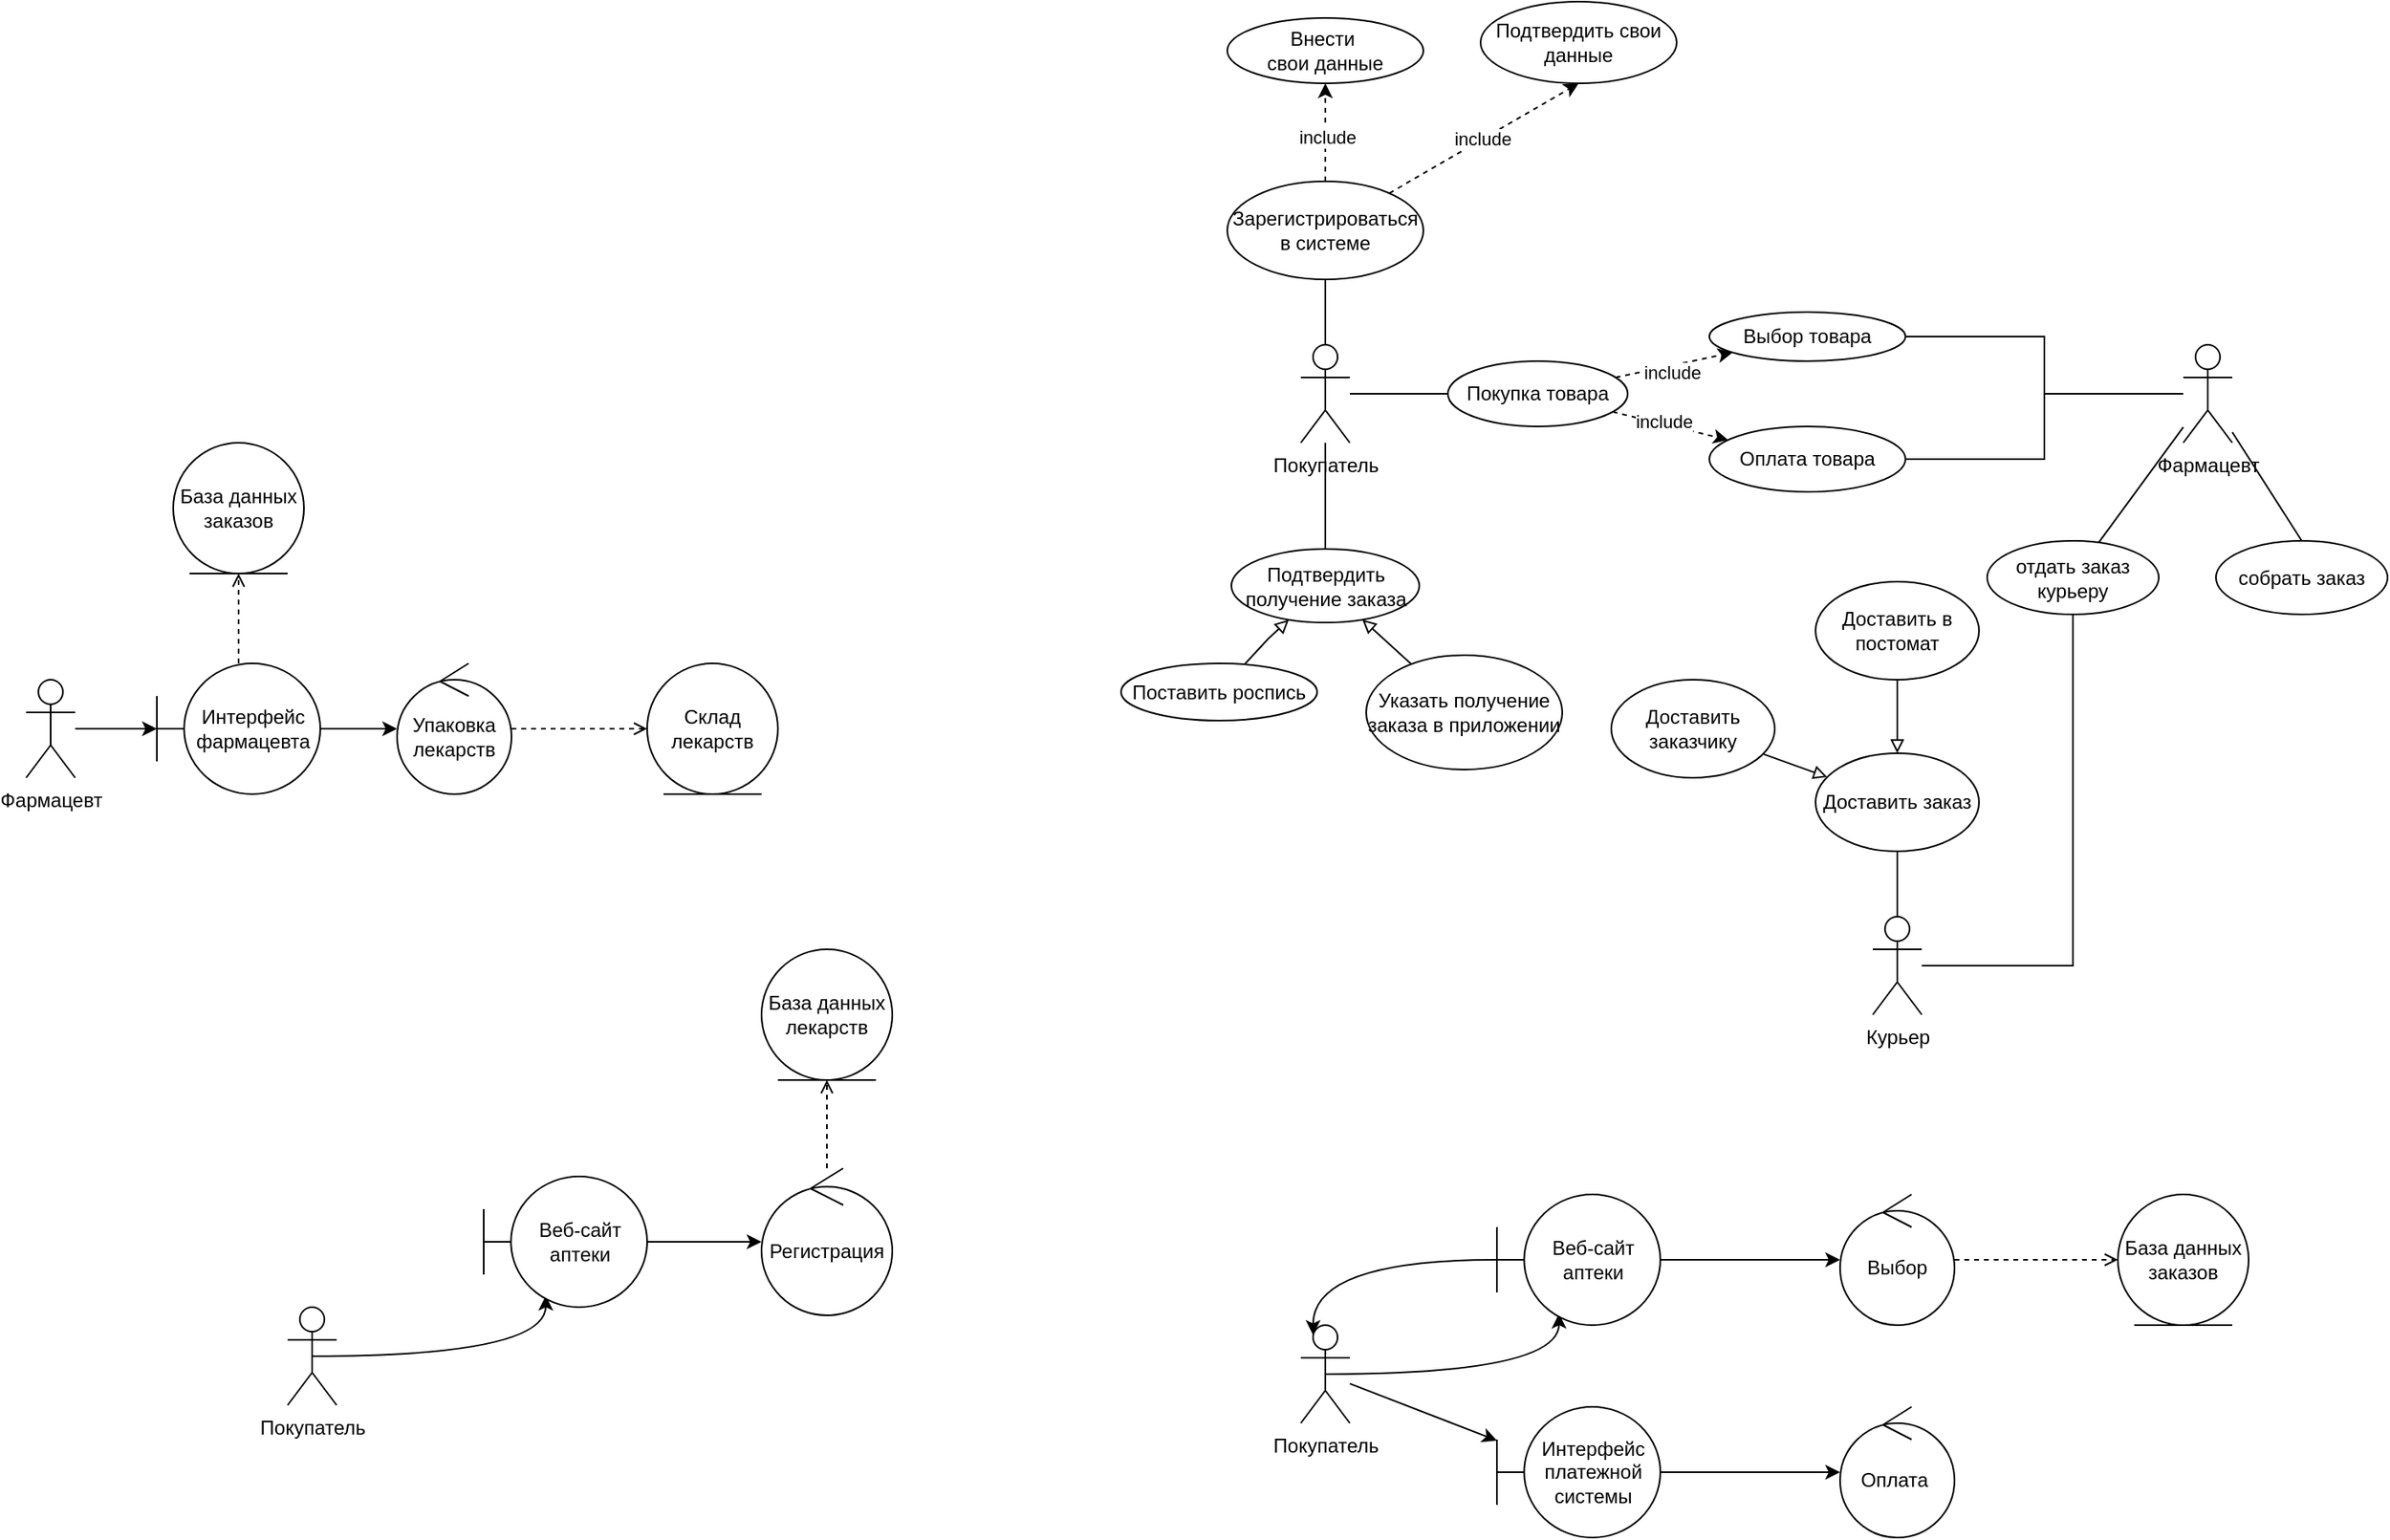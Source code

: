 <mxfile version="26.0.16">
  <diagram name="Страница — 1" id="uza6zx2osNy5zMwyRtOy">
    <mxGraphModel dx="2901" dy="1098" grid="1" gridSize="10" guides="1" tooltips="1" connect="1" arrows="1" fold="1" page="1" pageScale="1" pageWidth="827" pageHeight="1169" math="0" shadow="0">
      <root>
        <mxCell id="0" />
        <mxCell id="1" parent="0" />
        <mxCell id="WZbuDvfm6mthvh1UUIn4-1" style="edgeStyle=orthogonalEdgeStyle;rounded=0;orthogonalLoop=1;jettySize=auto;html=1;entryX=0.5;entryY=1;entryDx=0;entryDy=0;endArrow=none;startFill=0;" edge="1" parent="1" source="WZbuDvfm6mthvh1UUIn4-4" target="WZbuDvfm6mthvh1UUIn4-9">
          <mxGeometry relative="1" as="geometry" />
        </mxCell>
        <mxCell id="WZbuDvfm6mthvh1UUIn4-2" style="edgeStyle=orthogonalEdgeStyle;rounded=0;orthogonalLoop=1;jettySize=auto;html=1;endArrow=none;startFill=0;" edge="1" parent="1" source="WZbuDvfm6mthvh1UUIn4-4" target="WZbuDvfm6mthvh1UUIn4-16">
          <mxGeometry relative="1" as="geometry" />
        </mxCell>
        <mxCell id="WZbuDvfm6mthvh1UUIn4-3" style="edgeStyle=orthogonalEdgeStyle;rounded=0;orthogonalLoop=1;jettySize=auto;html=1;entryX=0.5;entryY=0;entryDx=0;entryDy=0;endArrow=none;startFill=0;" edge="1" parent="1" source="WZbuDvfm6mthvh1UUIn4-4" target="WZbuDvfm6mthvh1UUIn4-29">
          <mxGeometry relative="1" as="geometry" />
        </mxCell>
        <mxCell id="WZbuDvfm6mthvh1UUIn4-4" value="Покупатель" style="shape=umlActor;verticalLabelPosition=bottom;verticalAlign=top;html=1;outlineConnect=0;" vertex="1" parent="1">
          <mxGeometry x="140" y="420" width="30" height="60" as="geometry" />
        </mxCell>
        <mxCell id="WZbuDvfm6mthvh1UUIn4-5" style="edgeStyle=orthogonalEdgeStyle;rounded=0;orthogonalLoop=1;jettySize=auto;html=1;entryX=0.5;entryY=1;entryDx=0;entryDy=0;dashed=1;" edge="1" parent="1" source="WZbuDvfm6mthvh1UUIn4-9" target="WZbuDvfm6mthvh1UUIn4-10">
          <mxGeometry relative="1" as="geometry" />
        </mxCell>
        <mxCell id="WZbuDvfm6mthvh1UUIn4-6" value="include" style="edgeLabel;html=1;align=center;verticalAlign=middle;resizable=0;points=[];" vertex="1" connectable="0" parent="WZbuDvfm6mthvh1UUIn4-5">
          <mxGeometry x="-0.083" y="-1" relative="1" as="geometry">
            <mxPoint as="offset" />
          </mxGeometry>
        </mxCell>
        <mxCell id="WZbuDvfm6mthvh1UUIn4-7" style="rounded=0;orthogonalLoop=1;jettySize=auto;html=1;entryX=0.5;entryY=1;entryDx=0;entryDy=0;dashed=1;" edge="1" parent="1" source="WZbuDvfm6mthvh1UUIn4-9" target="WZbuDvfm6mthvh1UUIn4-11">
          <mxGeometry relative="1" as="geometry" />
        </mxCell>
        <mxCell id="WZbuDvfm6mthvh1UUIn4-8" value="include" style="edgeLabel;html=1;align=center;verticalAlign=middle;resizable=0;points=[];" vertex="1" connectable="0" parent="WZbuDvfm6mthvh1UUIn4-7">
          <mxGeometry x="-0.017" relative="1" as="geometry">
            <mxPoint as="offset" />
          </mxGeometry>
        </mxCell>
        <mxCell id="WZbuDvfm6mthvh1UUIn4-9" value="Зарегистрироваться в системе" style="ellipse;whiteSpace=wrap;html=1;" vertex="1" parent="1">
          <mxGeometry x="95" y="320" width="120" height="60" as="geometry" />
        </mxCell>
        <mxCell id="WZbuDvfm6mthvh1UUIn4-10" value="Внести&amp;nbsp;&lt;div&gt;свои данные&lt;/div&gt;" style="ellipse;whiteSpace=wrap;html=1;" vertex="1" parent="1">
          <mxGeometry x="95" y="220" width="120" height="40" as="geometry" />
        </mxCell>
        <mxCell id="WZbuDvfm6mthvh1UUIn4-11" value="Подтвердить свои данные" style="ellipse;whiteSpace=wrap;html=1;" vertex="1" parent="1">
          <mxGeometry x="250" y="210" width="120" height="50" as="geometry" />
        </mxCell>
        <mxCell id="WZbuDvfm6mthvh1UUIn4-12" style="rounded=0;orthogonalLoop=1;jettySize=auto;html=1;dashed=1;" edge="1" parent="1" source="WZbuDvfm6mthvh1UUIn4-16" target="WZbuDvfm6mthvh1UUIn4-20">
          <mxGeometry relative="1" as="geometry" />
        </mxCell>
        <mxCell id="WZbuDvfm6mthvh1UUIn4-13" value="include" style="edgeLabel;html=1;align=center;verticalAlign=middle;resizable=0;points=[];" vertex="1" connectable="0" parent="WZbuDvfm6mthvh1UUIn4-12">
          <mxGeometry x="-0.153" y="2" relative="1" as="geometry">
            <mxPoint as="offset" />
          </mxGeometry>
        </mxCell>
        <mxCell id="WZbuDvfm6mthvh1UUIn4-14" style="rounded=0;orthogonalLoop=1;jettySize=auto;html=1;dashed=1;" edge="1" parent="1" source="WZbuDvfm6mthvh1UUIn4-16" target="WZbuDvfm6mthvh1UUIn4-18">
          <mxGeometry relative="1" as="geometry" />
        </mxCell>
        <mxCell id="WZbuDvfm6mthvh1UUIn4-15" value="include" style="edgeLabel;html=1;align=center;verticalAlign=middle;resizable=0;points=[];" vertex="1" connectable="0" parent="WZbuDvfm6mthvh1UUIn4-14">
          <mxGeometry x="-0.064" y="-4" relative="1" as="geometry">
            <mxPoint as="offset" />
          </mxGeometry>
        </mxCell>
        <mxCell id="WZbuDvfm6mthvh1UUIn4-16" value="Покупка товара" style="ellipse;whiteSpace=wrap;html=1;" vertex="1" parent="1">
          <mxGeometry x="230" y="430" width="110" height="40" as="geometry" />
        </mxCell>
        <mxCell id="WZbuDvfm6mthvh1UUIn4-17" style="edgeStyle=orthogonalEdgeStyle;rounded=0;orthogonalLoop=1;jettySize=auto;html=1;endArrow=none;startFill=0;" edge="1" parent="1" source="WZbuDvfm6mthvh1UUIn4-18" target="WZbuDvfm6mthvh1UUIn4-23">
          <mxGeometry relative="1" as="geometry" />
        </mxCell>
        <mxCell id="WZbuDvfm6mthvh1UUIn4-18" value="Выбор товара" style="ellipse;whiteSpace=wrap;html=1;" vertex="1" parent="1">
          <mxGeometry x="390" y="400" width="120" height="30" as="geometry" />
        </mxCell>
        <mxCell id="WZbuDvfm6mthvh1UUIn4-19" style="edgeStyle=orthogonalEdgeStyle;rounded=0;orthogonalLoop=1;jettySize=auto;html=1;endArrow=none;startFill=0;" edge="1" parent="1" source="WZbuDvfm6mthvh1UUIn4-20" target="WZbuDvfm6mthvh1UUIn4-23">
          <mxGeometry relative="1" as="geometry" />
        </mxCell>
        <mxCell id="WZbuDvfm6mthvh1UUIn4-20" value="Оплата товара" style="ellipse;whiteSpace=wrap;html=1;" vertex="1" parent="1">
          <mxGeometry x="390" y="470" width="120" height="40" as="geometry" />
        </mxCell>
        <mxCell id="WZbuDvfm6mthvh1UUIn4-21" style="rounded=0;orthogonalLoop=1;jettySize=auto;html=1;entryX=0.5;entryY=0;entryDx=0;entryDy=0;endArrow=none;startFill=0;" edge="1" parent="1" source="WZbuDvfm6mthvh1UUIn4-23" target="WZbuDvfm6mthvh1UUIn4-26">
          <mxGeometry relative="1" as="geometry" />
        </mxCell>
        <mxCell id="WZbuDvfm6mthvh1UUIn4-22" style="rounded=0;orthogonalLoop=1;jettySize=auto;html=1;endArrow=none;startFill=0;" edge="1" parent="1" source="WZbuDvfm6mthvh1UUIn4-23" target="WZbuDvfm6mthvh1UUIn4-28">
          <mxGeometry relative="1" as="geometry" />
        </mxCell>
        <mxCell id="WZbuDvfm6mthvh1UUIn4-23" value="Фармацевт" style="shape=umlActor;verticalLabelPosition=bottom;verticalAlign=top;html=1;outlineConnect=0;" vertex="1" parent="1">
          <mxGeometry x="680" y="420" width="30" height="60" as="geometry" />
        </mxCell>
        <mxCell id="WZbuDvfm6mthvh1UUIn4-24" style="edgeStyle=orthogonalEdgeStyle;rounded=0;orthogonalLoop=1;jettySize=auto;html=1;entryX=0.5;entryY=1;entryDx=0;entryDy=0;endArrow=none;startFill=0;" edge="1" parent="1" source="WZbuDvfm6mthvh1UUIn4-25" target="WZbuDvfm6mthvh1UUIn4-34">
          <mxGeometry relative="1" as="geometry" />
        </mxCell>
        <mxCell id="WZbuDvfm6mthvh1UUIn4-25" value="Курьер" style="shape=umlActor;verticalLabelPosition=bottom;verticalAlign=top;html=1;outlineConnect=0;" vertex="1" parent="1">
          <mxGeometry x="490" y="770" width="30" height="60" as="geometry" />
        </mxCell>
        <mxCell id="WZbuDvfm6mthvh1UUIn4-26" value="собрать заказ" style="ellipse;whiteSpace=wrap;html=1;" vertex="1" parent="1">
          <mxGeometry x="700" y="540" width="105" height="45" as="geometry" />
        </mxCell>
        <mxCell id="WZbuDvfm6mthvh1UUIn4-27" style="edgeStyle=orthogonalEdgeStyle;rounded=0;orthogonalLoop=1;jettySize=auto;html=1;endArrow=none;startFill=0;" edge="1" parent="1" source="WZbuDvfm6mthvh1UUIn4-28" target="WZbuDvfm6mthvh1UUIn4-25">
          <mxGeometry relative="1" as="geometry">
            <Array as="points">
              <mxPoint x="613" y="800" />
            </Array>
          </mxGeometry>
        </mxCell>
        <mxCell id="WZbuDvfm6mthvh1UUIn4-28" value="отдать заказ курьеру" style="ellipse;whiteSpace=wrap;html=1;" vertex="1" parent="1">
          <mxGeometry x="560" y="540" width="105" height="45" as="geometry" />
        </mxCell>
        <mxCell id="WZbuDvfm6mthvh1UUIn4-29" value="Подтвердить получение заказа" style="ellipse;whiteSpace=wrap;html=1;" vertex="1" parent="1">
          <mxGeometry x="97.5" y="545" width="115" height="45" as="geometry" />
        </mxCell>
        <mxCell id="WZbuDvfm6mthvh1UUIn4-30" style="rounded=0;orthogonalLoop=1;jettySize=auto;html=1;endArrow=block;endFill=0;" edge="1" parent="1" source="WZbuDvfm6mthvh1UUIn4-31" target="WZbuDvfm6mthvh1UUIn4-29">
          <mxGeometry relative="1" as="geometry">
            <Array as="points">
              <mxPoint x="120" y="600" />
            </Array>
          </mxGeometry>
        </mxCell>
        <mxCell id="WZbuDvfm6mthvh1UUIn4-31" value="Поставить роспись" style="ellipse;whiteSpace=wrap;html=1;" vertex="1" parent="1">
          <mxGeometry x="30" y="615" width="120" height="35" as="geometry" />
        </mxCell>
        <mxCell id="WZbuDvfm6mthvh1UUIn4-32" style="rounded=0;orthogonalLoop=1;jettySize=auto;html=1;endArrow=block;endFill=0;" edge="1" parent="1" source="WZbuDvfm6mthvh1UUIn4-33" target="WZbuDvfm6mthvh1UUIn4-29">
          <mxGeometry relative="1" as="geometry" />
        </mxCell>
        <mxCell id="WZbuDvfm6mthvh1UUIn4-33" value="Указать получение заказа в приложении" style="ellipse;whiteSpace=wrap;html=1;" vertex="1" parent="1">
          <mxGeometry x="180" y="610" width="120" height="70" as="geometry" />
        </mxCell>
        <mxCell id="WZbuDvfm6mthvh1UUIn4-34" value="Доставить заказ" style="ellipse;whiteSpace=wrap;html=1;" vertex="1" parent="1">
          <mxGeometry x="455" y="670" width="100" height="60" as="geometry" />
        </mxCell>
        <mxCell id="WZbuDvfm6mthvh1UUIn4-35" style="rounded=0;orthogonalLoop=1;jettySize=auto;html=1;endArrow=block;endFill=0;" edge="1" parent="1" source="WZbuDvfm6mthvh1UUIn4-36" target="WZbuDvfm6mthvh1UUIn4-34">
          <mxGeometry relative="1" as="geometry" />
        </mxCell>
        <mxCell id="WZbuDvfm6mthvh1UUIn4-36" value="Доставить заказчику" style="ellipse;whiteSpace=wrap;html=1;" vertex="1" parent="1">
          <mxGeometry x="330" y="625" width="100" height="60" as="geometry" />
        </mxCell>
        <mxCell id="WZbuDvfm6mthvh1UUIn4-37" style="edgeStyle=orthogonalEdgeStyle;rounded=0;orthogonalLoop=1;jettySize=auto;html=1;entryX=0.5;entryY=0;entryDx=0;entryDy=0;endArrow=block;endFill=0;" edge="1" parent="1" source="WZbuDvfm6mthvh1UUIn4-38" target="WZbuDvfm6mthvh1UUIn4-34">
          <mxGeometry relative="1" as="geometry" />
        </mxCell>
        <mxCell id="WZbuDvfm6mthvh1UUIn4-38" value="Доставить в постомат" style="ellipse;whiteSpace=wrap;html=1;" vertex="1" parent="1">
          <mxGeometry x="455" y="565" width="100" height="60" as="geometry" />
        </mxCell>
        <mxCell id="WZbuDvfm6mthvh1UUIn4-50" style="rounded=0;orthogonalLoop=1;jettySize=auto;html=1;exitX=0.5;exitY=0.5;exitDx=0;exitDy=0;exitPerimeter=0;entryX=0.38;entryY=0.913;entryDx=0;entryDy=0;entryPerimeter=0;edgeStyle=orthogonalEdgeStyle;curved=1;" edge="1" parent="1" source="WZbuDvfm6mthvh1UUIn4-41" target="WZbuDvfm6mthvh1UUIn4-43">
          <mxGeometry relative="1" as="geometry">
            <Array as="points">
              <mxPoint x="298" y="1050" />
            </Array>
          </mxGeometry>
        </mxCell>
        <mxCell id="WZbuDvfm6mthvh1UUIn4-51" style="rounded=0;orthogonalLoop=1;jettySize=auto;html=1;" edge="1" parent="1" source="WZbuDvfm6mthvh1UUIn4-41" target="WZbuDvfm6mthvh1UUIn4-44">
          <mxGeometry relative="1" as="geometry" />
        </mxCell>
        <mxCell id="WZbuDvfm6mthvh1UUIn4-41" value="Покупатель" style="shape=umlActor;verticalLabelPosition=bottom;verticalAlign=top;html=1;outlineConnect=0;" vertex="1" parent="1">
          <mxGeometry x="140" y="1020" width="30" height="60" as="geometry" />
        </mxCell>
        <mxCell id="WZbuDvfm6mthvh1UUIn4-54" style="edgeStyle=orthogonalEdgeStyle;rounded=0;orthogonalLoop=1;jettySize=auto;html=1;" edge="1" parent="1" source="WZbuDvfm6mthvh1UUIn4-43" target="WZbuDvfm6mthvh1UUIn4-48">
          <mxGeometry relative="1" as="geometry" />
        </mxCell>
        <mxCell id="WZbuDvfm6mthvh1UUIn4-43" value="Веб-сайт аптеки" style="shape=umlBoundary;whiteSpace=wrap;html=1;" vertex="1" parent="1">
          <mxGeometry x="260" y="940" width="100" height="80" as="geometry" />
        </mxCell>
        <mxCell id="WZbuDvfm6mthvh1UUIn4-53" style="edgeStyle=orthogonalEdgeStyle;rounded=0;orthogonalLoop=1;jettySize=auto;html=1;" edge="1" parent="1" source="WZbuDvfm6mthvh1UUIn4-44" target="WZbuDvfm6mthvh1UUIn4-45">
          <mxGeometry relative="1" as="geometry" />
        </mxCell>
        <mxCell id="WZbuDvfm6mthvh1UUIn4-44" value="Интерфейс платежной системы" style="shape=umlBoundary;whiteSpace=wrap;html=1;" vertex="1" parent="1">
          <mxGeometry x="260" y="1070" width="100" height="80" as="geometry" />
        </mxCell>
        <mxCell id="WZbuDvfm6mthvh1UUIn4-45" value="Оплата&amp;nbsp;" style="ellipse;shape=umlControl;whiteSpace=wrap;html=1;" vertex="1" parent="1">
          <mxGeometry x="470" y="1070" width="70" height="80" as="geometry" />
        </mxCell>
        <mxCell id="WZbuDvfm6mthvh1UUIn4-47" value="База данных заказов" style="ellipse;shape=umlEntity;whiteSpace=wrap;html=1;" vertex="1" parent="1">
          <mxGeometry x="640" y="940" width="80" height="80" as="geometry" />
        </mxCell>
        <mxCell id="WZbuDvfm6mthvh1UUIn4-49" style="rounded=0;orthogonalLoop=1;jettySize=auto;html=1;entryX=0;entryY=0.5;entryDx=0;entryDy=0;dashed=1;endArrow=open;endFill=0;" edge="1" parent="1" source="WZbuDvfm6mthvh1UUIn4-48" target="WZbuDvfm6mthvh1UUIn4-47">
          <mxGeometry relative="1" as="geometry" />
        </mxCell>
        <mxCell id="WZbuDvfm6mthvh1UUIn4-48" value="Выбор" style="ellipse;shape=umlControl;whiteSpace=wrap;html=1;" vertex="1" parent="1">
          <mxGeometry x="470" y="940" width="70" height="80" as="geometry" />
        </mxCell>
        <mxCell id="WZbuDvfm6mthvh1UUIn4-52" style="rounded=0;orthogonalLoop=1;jettySize=auto;html=1;entryX=0.25;entryY=0.1;entryDx=0;entryDy=0;entryPerimeter=0;edgeStyle=orthogonalEdgeStyle;curved=1;" edge="1" parent="1" source="WZbuDvfm6mthvh1UUIn4-43" target="WZbuDvfm6mthvh1UUIn4-41">
          <mxGeometry relative="1" as="geometry">
            <Array as="points">
              <mxPoint x="148" y="980" />
            </Array>
          </mxGeometry>
        </mxCell>
        <mxCell id="WZbuDvfm6mthvh1UUIn4-56" style="rounded=0;orthogonalLoop=1;jettySize=auto;html=1;exitX=0.5;exitY=0.5;exitDx=0;exitDy=0;exitPerimeter=0;entryX=0.38;entryY=0.913;entryDx=0;entryDy=0;entryPerimeter=0;edgeStyle=orthogonalEdgeStyle;curved=1;" edge="1" parent="1" source="WZbuDvfm6mthvh1UUIn4-58" target="WZbuDvfm6mthvh1UUIn4-59">
          <mxGeometry relative="1" as="geometry">
            <Array as="points">
              <mxPoint x="-322" y="1039" />
            </Array>
          </mxGeometry>
        </mxCell>
        <mxCell id="WZbuDvfm6mthvh1UUIn4-58" value="Покупатель" style="shape=umlActor;verticalLabelPosition=bottom;verticalAlign=top;html=1;outlineConnect=0;" vertex="1" parent="1">
          <mxGeometry x="-480" y="1009" width="30" height="60" as="geometry" />
        </mxCell>
        <mxCell id="WZbuDvfm6mthvh1UUIn4-64" style="edgeStyle=orthogonalEdgeStyle;rounded=0;orthogonalLoop=1;jettySize=auto;html=1;" edge="1" parent="1" source="WZbuDvfm6mthvh1UUIn4-59" target="WZbuDvfm6mthvh1UUIn4-61">
          <mxGeometry relative="1" as="geometry" />
        </mxCell>
        <mxCell id="WZbuDvfm6mthvh1UUIn4-59" value="Веб-сайт аптеки" style="shape=umlBoundary;whiteSpace=wrap;html=1;" vertex="1" parent="1">
          <mxGeometry x="-360" y="929" width="100" height="80" as="geometry" />
        </mxCell>
        <mxCell id="WZbuDvfm6mthvh1UUIn4-68" style="edgeStyle=orthogonalEdgeStyle;rounded=0;orthogonalLoop=1;jettySize=auto;html=1;entryX=0.5;entryY=1;entryDx=0;entryDy=0;dashed=1;endArrow=open;endFill=0;" edge="1" parent="1" source="WZbuDvfm6mthvh1UUIn4-61" target="WZbuDvfm6mthvh1UUIn4-65">
          <mxGeometry relative="1" as="geometry">
            <Array as="points">
              <mxPoint x="-150" y="900" />
              <mxPoint x="-150" y="900" />
            </Array>
          </mxGeometry>
        </mxCell>
        <mxCell id="WZbuDvfm6mthvh1UUIn4-61" value="Регистрация" style="ellipse;shape=umlControl;whiteSpace=wrap;html=1;" vertex="1" parent="1">
          <mxGeometry x="-190" y="924" width="80" height="90" as="geometry" />
        </mxCell>
        <mxCell id="WZbuDvfm6mthvh1UUIn4-65" value="База данных лекарств" style="ellipse;shape=umlEntity;whiteSpace=wrap;html=1;" vertex="1" parent="1">
          <mxGeometry x="-190" y="790" width="80" height="80" as="geometry" />
        </mxCell>
        <mxCell id="WZbuDvfm6mthvh1UUIn4-79" style="edgeStyle=orthogonalEdgeStyle;rounded=0;orthogonalLoop=1;jettySize=auto;html=1;" edge="1" parent="1" source="WZbuDvfm6mthvh1UUIn4-69" target="WZbuDvfm6mthvh1UUIn4-70">
          <mxGeometry relative="1" as="geometry" />
        </mxCell>
        <mxCell id="WZbuDvfm6mthvh1UUIn4-69" value="Фармацевт" style="shape=umlActor;verticalLabelPosition=bottom;verticalAlign=top;html=1;outlineConnect=0;" vertex="1" parent="1">
          <mxGeometry x="-640" y="625" width="30" height="60" as="geometry" />
        </mxCell>
        <mxCell id="WZbuDvfm6mthvh1UUIn4-75" style="edgeStyle=orthogonalEdgeStyle;rounded=0;orthogonalLoop=1;jettySize=auto;html=1;entryX=0.5;entryY=1;entryDx=0;entryDy=0;dashed=1;endArrow=open;endFill=0;" edge="1" parent="1" source="WZbuDvfm6mthvh1UUIn4-70" target="WZbuDvfm6mthvh1UUIn4-74">
          <mxGeometry relative="1" as="geometry" />
        </mxCell>
        <mxCell id="WZbuDvfm6mthvh1UUIn4-77" style="edgeStyle=orthogonalEdgeStyle;rounded=0;orthogonalLoop=1;jettySize=auto;html=1;" edge="1" parent="1" source="WZbuDvfm6mthvh1UUIn4-70" target="WZbuDvfm6mthvh1UUIn4-71">
          <mxGeometry relative="1" as="geometry" />
        </mxCell>
        <mxCell id="WZbuDvfm6mthvh1UUIn4-70" value="Интерфейс фармацевта" style="shape=umlBoundary;whiteSpace=wrap;html=1;" vertex="1" parent="1">
          <mxGeometry x="-560" y="615" width="100" height="80" as="geometry" />
        </mxCell>
        <mxCell id="WZbuDvfm6mthvh1UUIn4-73" style="edgeStyle=orthogonalEdgeStyle;rounded=0;orthogonalLoop=1;jettySize=auto;html=1;entryX=0;entryY=0.5;entryDx=0;entryDy=0;endArrow=open;endFill=0;dashed=1;" edge="1" parent="1" source="WZbuDvfm6mthvh1UUIn4-71" target="WZbuDvfm6mthvh1UUIn4-72">
          <mxGeometry relative="1" as="geometry" />
        </mxCell>
        <mxCell id="WZbuDvfm6mthvh1UUIn4-71" value="Упаковка лекарств" style="ellipse;shape=umlControl;whiteSpace=wrap;html=1;" vertex="1" parent="1">
          <mxGeometry x="-413" y="615" width="70" height="80" as="geometry" />
        </mxCell>
        <mxCell id="WZbuDvfm6mthvh1UUIn4-72" value="Склад лекарств" style="ellipse;shape=umlEntity;whiteSpace=wrap;html=1;" vertex="1" parent="1">
          <mxGeometry x="-260" y="615" width="80" height="80" as="geometry" />
        </mxCell>
        <mxCell id="WZbuDvfm6mthvh1UUIn4-74" value="База данных заказов" style="ellipse;shape=umlEntity;whiteSpace=wrap;html=1;" vertex="1" parent="1">
          <mxGeometry x="-550" y="480" width="80" height="80" as="geometry" />
        </mxCell>
      </root>
    </mxGraphModel>
  </diagram>
</mxfile>
